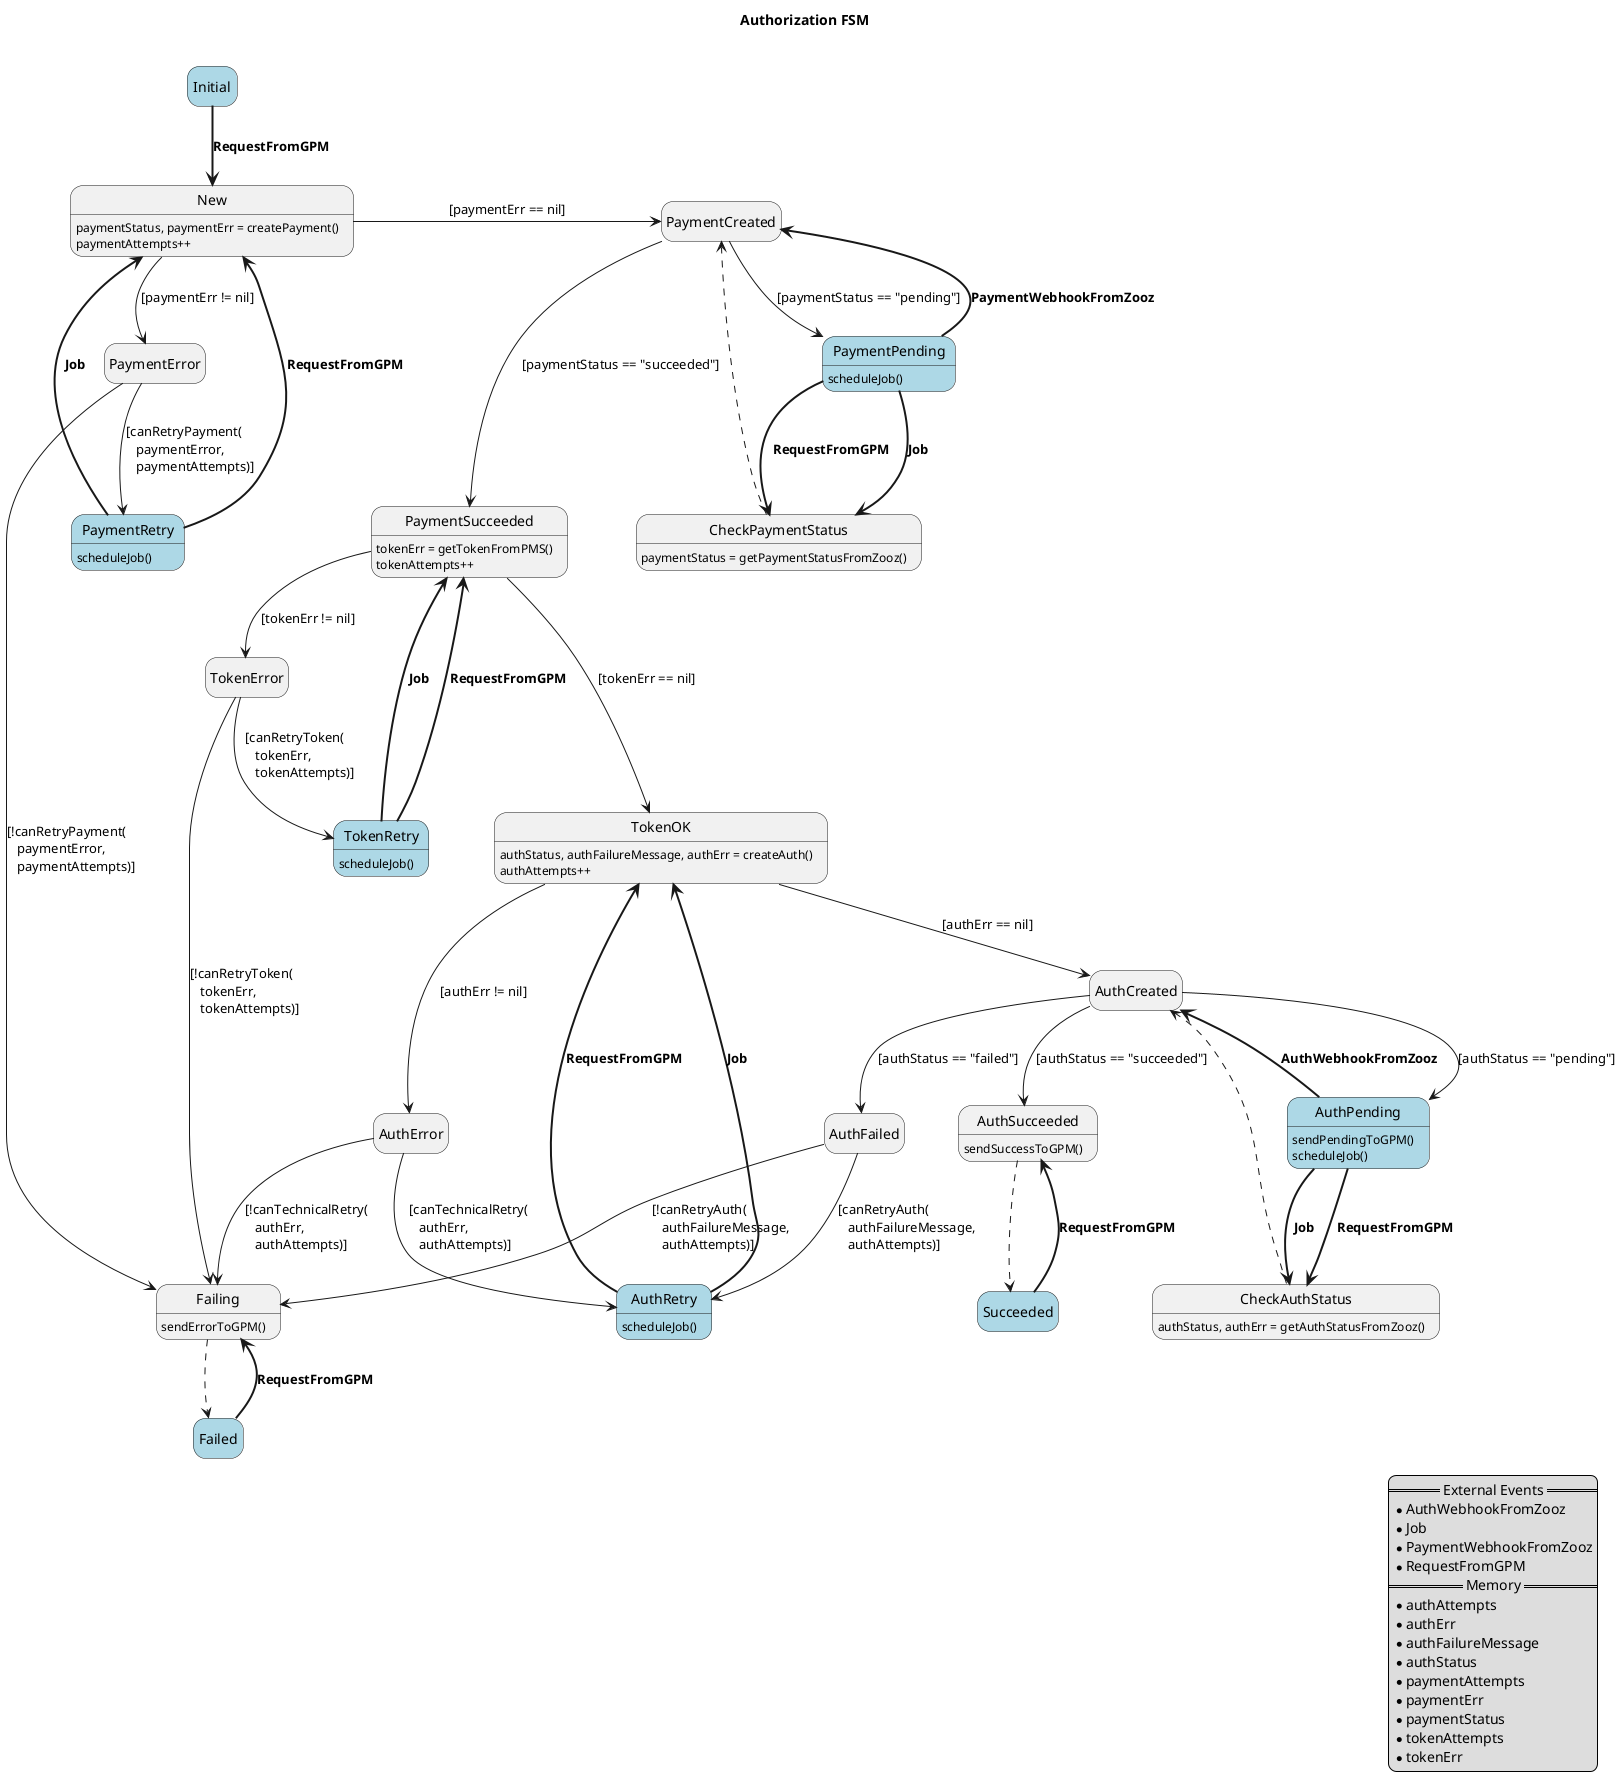 @startuml
hide empty description

title Authorization FSM\n

legend right
  == External Events ==
  * AuthWebhookFromZooz
  * Job
  * PaymentWebhookFromZooz
  * RequestFromGPM
  == Memory ==
  * authAttempts
  * authErr
  * authFailureMessage
  * authStatus
  * paymentAttempts
  * paymentErr
  * paymentStatus
  * tokenAttempts
  * tokenErr
end legend

skinparam StateBackgroundColor<<Permanent>> LightBlue

state Initial            <<Permanent>>
state New                              : paymentStatus, paymentErr = createPayment()\npaymentAttempts++
state PaymentCreated
state PaymentSucceeded                 : tokenErr = getTokenFromPMS()\ntokenAttempts++
state TokenOK                          : authStatus, authFailureMessage, authErr = createAuth()\nauthAttempts++
state AuthCreated
state AuthSucceeded                    : sendSuccessToGPM()
state Succeeded          <<Permanent>>
state AuthError
state AuthFailed
state AuthPending        <<Permanent>> : sendPendingToGPM()\nscheduleJob()
state AuthRetry          <<Permanent>> : scheduleJob()
state CheckAuthStatus                  : authStatus, authErr = getAuthStatusFromZooz()
state CheckPaymentStatus               : paymentStatus = getPaymentStatusFromZooz()
state Failed             <<Permanent>>
state Failing                          : sendErrorToGPM()
state PaymentError
state PaymentPending     <<Permanent>> : scheduleJob()
state PaymentRetry       <<Permanent>> : scheduleJob()
state TokenError
state TokenRetry         <<Permanent>> : scheduleJob()


Initial             -[bold]->    New                : **RequestFromGPM**
New                 ->           PaymentCreated     : [paymentErr == nil]
PaymentCreated      --->         PaymentSucceeded   : [paymentStatus == "succeeded"]
PaymentSucceeded    --->         TokenOK            : [tokenErr == nil]
TokenOK             -->          AuthCreated        : [authErr == nil]
AuthCreated         -->          AuthSucceeded      : [authStatus == "succeeded"]
AuthSucceeded       -[dashed]->  Succeeded
Succeeded           -[bold]->    AuthSucceeded      : **RequestFromGPM**
Succeeded           -[hidden]->  AuthSucceeded

AuthCreated         -->          AuthFailed         : [authStatus == "failed"]
AuthCreated         -->          AuthPending        : [authStatus == "pending"]
AuthError           -->          AuthRetry          : [canTechnicalRetry(\l   authErr,\l   authAttempts)]
AuthError           -->          Failing            : [!canTechnicalRetry(\l   authErr,\l   authAttempts)]
AuthFailed          -->          AuthRetry          : [canRetryAuth(\l   authFailureMessage,\l   authAttempts)]
AuthFailed          -->          Failing            : [!canRetryAuth(\l   authFailureMessage,\l   authAttempts)]
AuthPending         -[bold]->    AuthCreated        : **AuthWebhookFromZooz**
AuthPending         -[bold]->    CheckAuthStatus    : **Job**
AuthPending         -[bold]->    CheckAuthStatus    : **RequestFromGPM**
AuthRetry           -[bold]->    TokenOK            : **Job**
AuthRetry           -[bold]->    TokenOK            : **RequestFromGPM**
CheckAuthStatus     -[dashed]->  AuthCreated
CheckPaymentStatus  -[dashed]->  PaymentCreated
Failed              -[bold]->    Failing            : **RequestFromGPM**
Failed              -[hidden]->  Failing
Failing             -[dashed]->  Failed
New                 -->          PaymentError       : [paymentErr != nil]
PaymentCreated      -->          PaymentPending     : [paymentStatus == "pending"]
PaymentError        -->          Failing            : [!canRetryPayment(\l   paymentError,\l   paymentAttempts)]
PaymentError        -->          PaymentRetry       : [canRetryPayment(\l   paymentError,\l   paymentAttempts)]
PaymentPending      -[bold]->    CheckPaymentStatus : **Job**
PaymentPending      -[bold]->    CheckPaymentStatus : **RequestFromGPM**
PaymentPending      -[bold]->    PaymentCreated     : **PaymentWebhookFromZooz**
PaymentRetry        -[bold]->    New                : **Job**
PaymentRetry        -[bold]->    New                : **RequestFromGPM**
PaymentSucceeded    -->          TokenError         : [tokenErr != nil]
TokenError          -->          Failing            : [!canRetryToken(\l   tokenErr,\l   tokenAttempts)]
TokenError          -->          TokenRetry         : [canRetryToken(\l   tokenErr,\l   tokenAttempts)]
TokenOK             -->          AuthError          : [authErr != nil]
TokenRetry          -[bold]->    PaymentSucceeded   : **Job**
TokenRetry          -[bold]->    PaymentSucceeded   : **RequestFromGPM**

@enduml